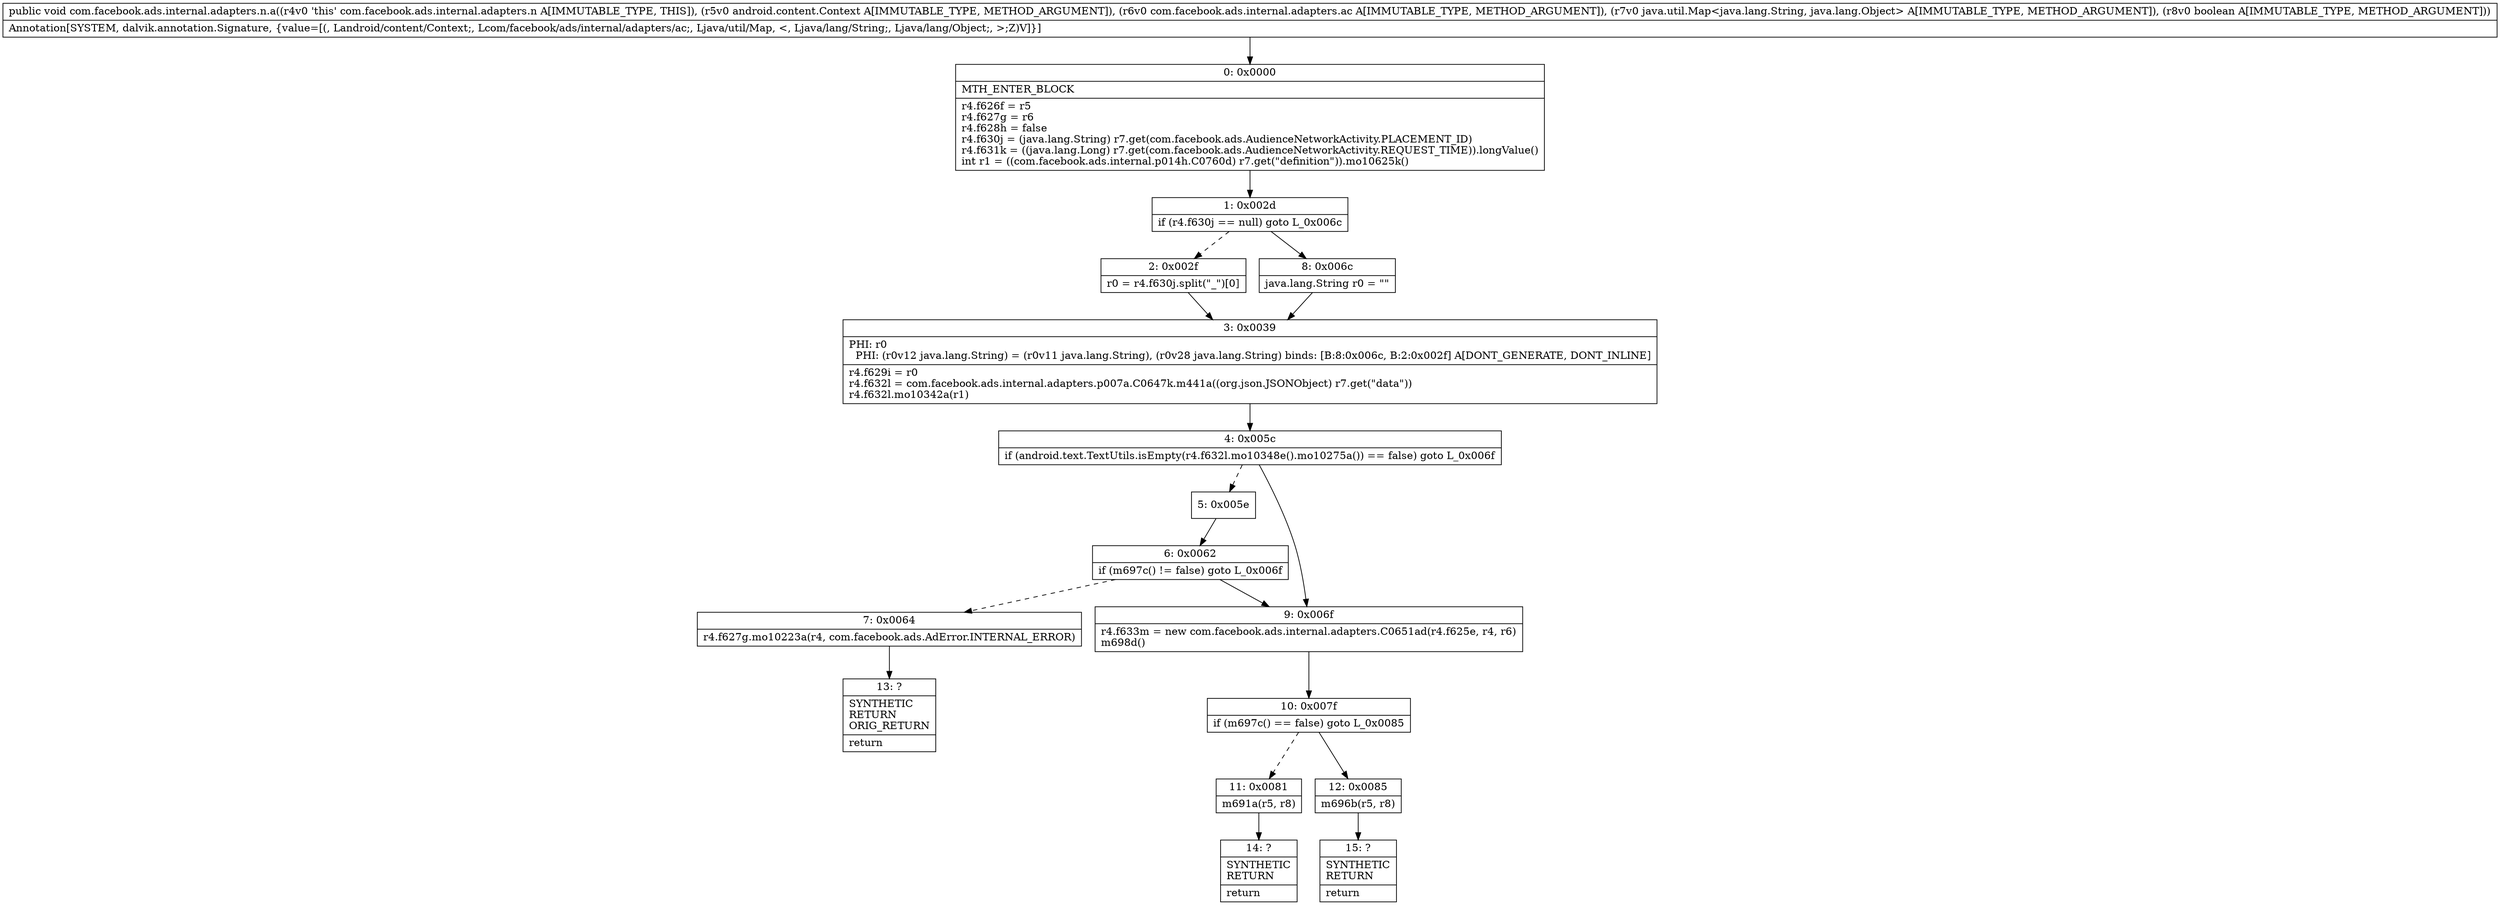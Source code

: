 digraph "CFG forcom.facebook.ads.internal.adapters.n.a(Landroid\/content\/Context;Lcom\/facebook\/ads\/internal\/adapters\/ac;Ljava\/util\/Map;Z)V" {
Node_0 [shape=record,label="{0\:\ 0x0000|MTH_ENTER_BLOCK\l|r4.f626f = r5\lr4.f627g = r6\lr4.f628h = false\lr4.f630j = (java.lang.String) r7.get(com.facebook.ads.AudienceNetworkActivity.PLACEMENT_ID)\lr4.f631k = ((java.lang.Long) r7.get(com.facebook.ads.AudienceNetworkActivity.REQUEST_TIME)).longValue()\lint r1 = ((com.facebook.ads.internal.p014h.C0760d) r7.get(\"definition\")).mo10625k()\l}"];
Node_1 [shape=record,label="{1\:\ 0x002d|if (r4.f630j == null) goto L_0x006c\l}"];
Node_2 [shape=record,label="{2\:\ 0x002f|r0 = r4.f630j.split(\"_\")[0]\l}"];
Node_3 [shape=record,label="{3\:\ 0x0039|PHI: r0 \l  PHI: (r0v12 java.lang.String) = (r0v11 java.lang.String), (r0v28 java.lang.String) binds: [B:8:0x006c, B:2:0x002f] A[DONT_GENERATE, DONT_INLINE]\l|r4.f629i = r0\lr4.f632l = com.facebook.ads.internal.adapters.p007a.C0647k.m441a((org.json.JSONObject) r7.get(\"data\"))\lr4.f632l.mo10342a(r1)\l}"];
Node_4 [shape=record,label="{4\:\ 0x005c|if (android.text.TextUtils.isEmpty(r4.f632l.mo10348e().mo10275a()) == false) goto L_0x006f\l}"];
Node_5 [shape=record,label="{5\:\ 0x005e}"];
Node_6 [shape=record,label="{6\:\ 0x0062|if (m697c() != false) goto L_0x006f\l}"];
Node_7 [shape=record,label="{7\:\ 0x0064|r4.f627g.mo10223a(r4, com.facebook.ads.AdError.INTERNAL_ERROR)\l}"];
Node_8 [shape=record,label="{8\:\ 0x006c|java.lang.String r0 = \"\"\l}"];
Node_9 [shape=record,label="{9\:\ 0x006f|r4.f633m = new com.facebook.ads.internal.adapters.C0651ad(r4.f625e, r4, r6)\lm698d()\l}"];
Node_10 [shape=record,label="{10\:\ 0x007f|if (m697c() == false) goto L_0x0085\l}"];
Node_11 [shape=record,label="{11\:\ 0x0081|m691a(r5, r8)\l}"];
Node_12 [shape=record,label="{12\:\ 0x0085|m696b(r5, r8)\l}"];
Node_13 [shape=record,label="{13\:\ ?|SYNTHETIC\lRETURN\lORIG_RETURN\l|return\l}"];
Node_14 [shape=record,label="{14\:\ ?|SYNTHETIC\lRETURN\l|return\l}"];
Node_15 [shape=record,label="{15\:\ ?|SYNTHETIC\lRETURN\l|return\l}"];
MethodNode[shape=record,label="{public void com.facebook.ads.internal.adapters.n.a((r4v0 'this' com.facebook.ads.internal.adapters.n A[IMMUTABLE_TYPE, THIS]), (r5v0 android.content.Context A[IMMUTABLE_TYPE, METHOD_ARGUMENT]), (r6v0 com.facebook.ads.internal.adapters.ac A[IMMUTABLE_TYPE, METHOD_ARGUMENT]), (r7v0 java.util.Map\<java.lang.String, java.lang.Object\> A[IMMUTABLE_TYPE, METHOD_ARGUMENT]), (r8v0 boolean A[IMMUTABLE_TYPE, METHOD_ARGUMENT]))  | Annotation[SYSTEM, dalvik.annotation.Signature, \{value=[(, Landroid\/content\/Context;, Lcom\/facebook\/ads\/internal\/adapters\/ac;, Ljava\/util\/Map, \<, Ljava\/lang\/String;, Ljava\/lang\/Object;, \>;Z)V]\}]\l}"];
MethodNode -> Node_0;
Node_0 -> Node_1;
Node_1 -> Node_2[style=dashed];
Node_1 -> Node_8;
Node_2 -> Node_3;
Node_3 -> Node_4;
Node_4 -> Node_5[style=dashed];
Node_4 -> Node_9;
Node_5 -> Node_6;
Node_6 -> Node_7[style=dashed];
Node_6 -> Node_9;
Node_7 -> Node_13;
Node_8 -> Node_3;
Node_9 -> Node_10;
Node_10 -> Node_11[style=dashed];
Node_10 -> Node_12;
Node_11 -> Node_14;
Node_12 -> Node_15;
}

